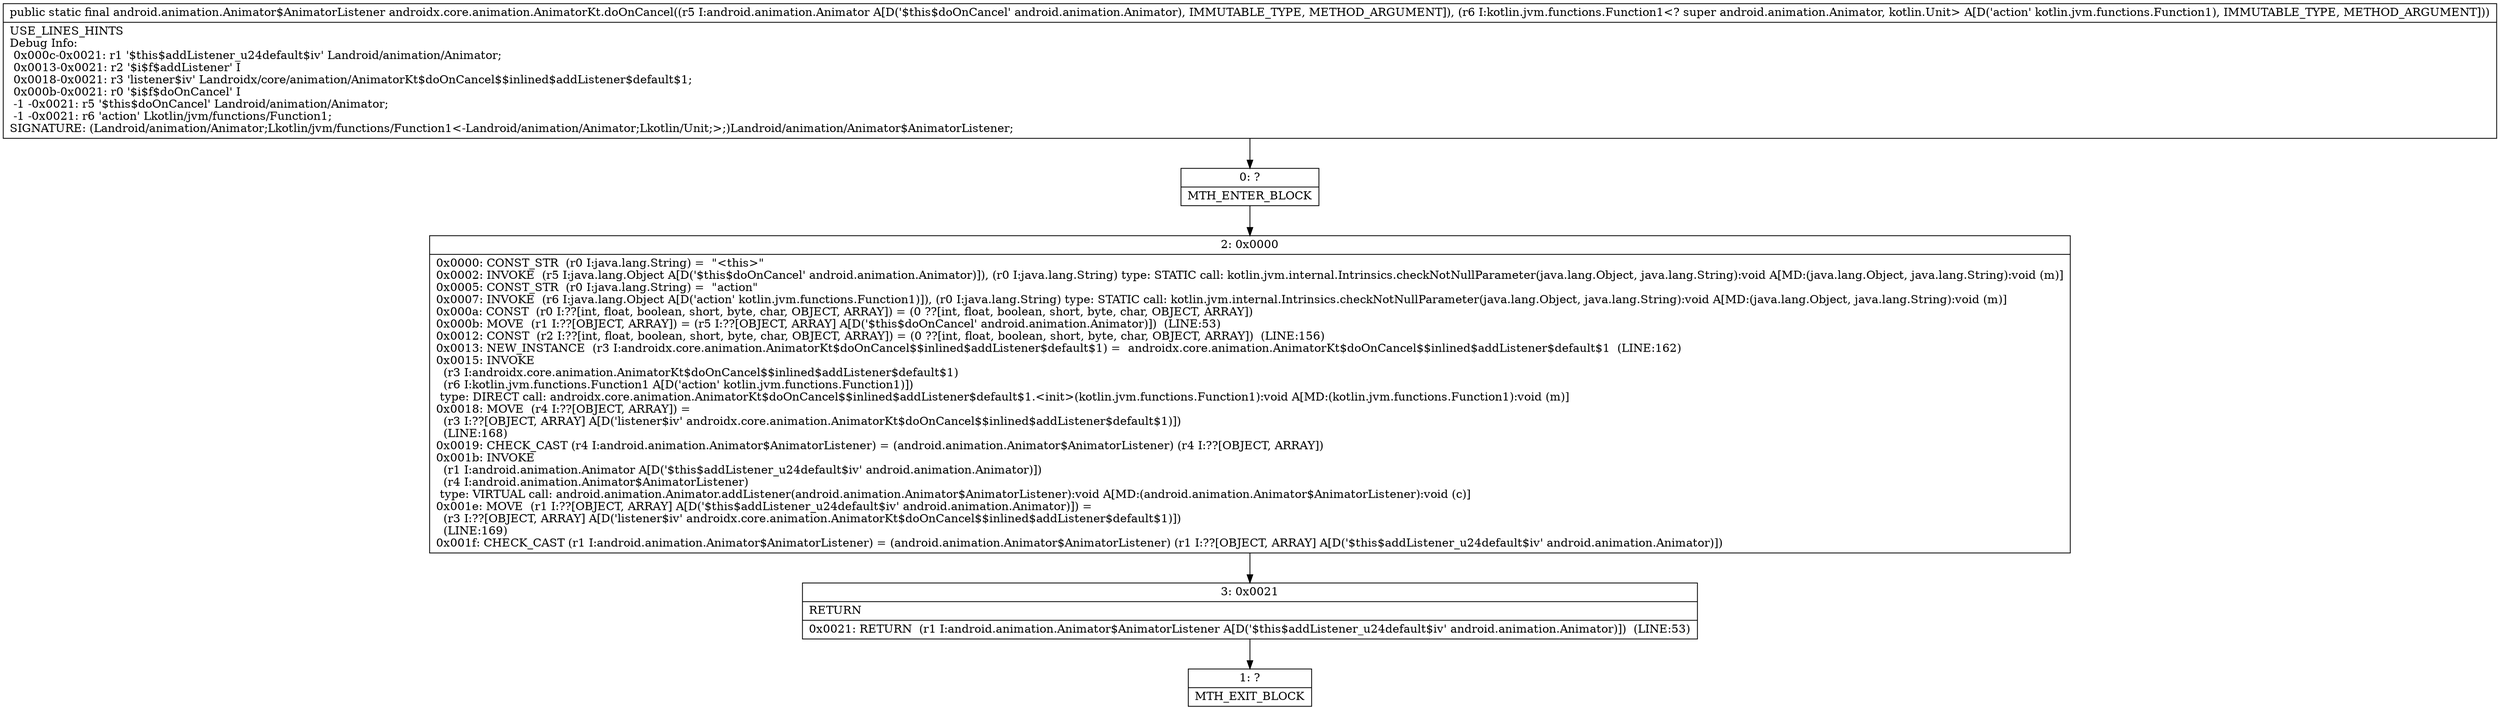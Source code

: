 digraph "CFG forandroidx.core.animation.AnimatorKt.doOnCancel(Landroid\/animation\/Animator;Lkotlin\/jvm\/functions\/Function1;)Landroid\/animation\/Animator$AnimatorListener;" {
Node_0 [shape=record,label="{0\:\ ?|MTH_ENTER_BLOCK\l}"];
Node_2 [shape=record,label="{2\:\ 0x0000|0x0000: CONST_STR  (r0 I:java.lang.String) =  \"\<this\>\" \l0x0002: INVOKE  (r5 I:java.lang.Object A[D('$this$doOnCancel' android.animation.Animator)]), (r0 I:java.lang.String) type: STATIC call: kotlin.jvm.internal.Intrinsics.checkNotNullParameter(java.lang.Object, java.lang.String):void A[MD:(java.lang.Object, java.lang.String):void (m)]\l0x0005: CONST_STR  (r0 I:java.lang.String) =  \"action\" \l0x0007: INVOKE  (r6 I:java.lang.Object A[D('action' kotlin.jvm.functions.Function1)]), (r0 I:java.lang.String) type: STATIC call: kotlin.jvm.internal.Intrinsics.checkNotNullParameter(java.lang.Object, java.lang.String):void A[MD:(java.lang.Object, java.lang.String):void (m)]\l0x000a: CONST  (r0 I:??[int, float, boolean, short, byte, char, OBJECT, ARRAY]) = (0 ??[int, float, boolean, short, byte, char, OBJECT, ARRAY]) \l0x000b: MOVE  (r1 I:??[OBJECT, ARRAY]) = (r5 I:??[OBJECT, ARRAY] A[D('$this$doOnCancel' android.animation.Animator)])  (LINE:53)\l0x0012: CONST  (r2 I:??[int, float, boolean, short, byte, char, OBJECT, ARRAY]) = (0 ??[int, float, boolean, short, byte, char, OBJECT, ARRAY])  (LINE:156)\l0x0013: NEW_INSTANCE  (r3 I:androidx.core.animation.AnimatorKt$doOnCancel$$inlined$addListener$default$1) =  androidx.core.animation.AnimatorKt$doOnCancel$$inlined$addListener$default$1  (LINE:162)\l0x0015: INVOKE  \l  (r3 I:androidx.core.animation.AnimatorKt$doOnCancel$$inlined$addListener$default$1)\l  (r6 I:kotlin.jvm.functions.Function1 A[D('action' kotlin.jvm.functions.Function1)])\l type: DIRECT call: androidx.core.animation.AnimatorKt$doOnCancel$$inlined$addListener$default$1.\<init\>(kotlin.jvm.functions.Function1):void A[MD:(kotlin.jvm.functions.Function1):void (m)]\l0x0018: MOVE  (r4 I:??[OBJECT, ARRAY]) = \l  (r3 I:??[OBJECT, ARRAY] A[D('listener$iv' androidx.core.animation.AnimatorKt$doOnCancel$$inlined$addListener$default$1)])\l  (LINE:168)\l0x0019: CHECK_CAST (r4 I:android.animation.Animator$AnimatorListener) = (android.animation.Animator$AnimatorListener) (r4 I:??[OBJECT, ARRAY]) \l0x001b: INVOKE  \l  (r1 I:android.animation.Animator A[D('$this$addListener_u24default$iv' android.animation.Animator)])\l  (r4 I:android.animation.Animator$AnimatorListener)\l type: VIRTUAL call: android.animation.Animator.addListener(android.animation.Animator$AnimatorListener):void A[MD:(android.animation.Animator$AnimatorListener):void (c)]\l0x001e: MOVE  (r1 I:??[OBJECT, ARRAY] A[D('$this$addListener_u24default$iv' android.animation.Animator)]) = \l  (r3 I:??[OBJECT, ARRAY] A[D('listener$iv' androidx.core.animation.AnimatorKt$doOnCancel$$inlined$addListener$default$1)])\l  (LINE:169)\l0x001f: CHECK_CAST (r1 I:android.animation.Animator$AnimatorListener) = (android.animation.Animator$AnimatorListener) (r1 I:??[OBJECT, ARRAY] A[D('$this$addListener_u24default$iv' android.animation.Animator)]) \l}"];
Node_3 [shape=record,label="{3\:\ 0x0021|RETURN\l|0x0021: RETURN  (r1 I:android.animation.Animator$AnimatorListener A[D('$this$addListener_u24default$iv' android.animation.Animator)])  (LINE:53)\l}"];
Node_1 [shape=record,label="{1\:\ ?|MTH_EXIT_BLOCK\l}"];
MethodNode[shape=record,label="{public static final android.animation.Animator$AnimatorListener androidx.core.animation.AnimatorKt.doOnCancel((r5 I:android.animation.Animator A[D('$this$doOnCancel' android.animation.Animator), IMMUTABLE_TYPE, METHOD_ARGUMENT]), (r6 I:kotlin.jvm.functions.Function1\<? super android.animation.Animator, kotlin.Unit\> A[D('action' kotlin.jvm.functions.Function1), IMMUTABLE_TYPE, METHOD_ARGUMENT]))  | USE_LINES_HINTS\lDebug Info:\l  0x000c\-0x0021: r1 '$this$addListener_u24default$iv' Landroid\/animation\/Animator;\l  0x0013\-0x0021: r2 '$i$f$addListener' I\l  0x0018\-0x0021: r3 'listener$iv' Landroidx\/core\/animation\/AnimatorKt$doOnCancel$$inlined$addListener$default$1;\l  0x000b\-0x0021: r0 '$i$f$doOnCancel' I\l  \-1 \-0x0021: r5 '$this$doOnCancel' Landroid\/animation\/Animator;\l  \-1 \-0x0021: r6 'action' Lkotlin\/jvm\/functions\/Function1;\lSIGNATURE: (Landroid\/animation\/Animator;Lkotlin\/jvm\/functions\/Function1\<\-Landroid\/animation\/Animator;Lkotlin\/Unit;\>;)Landroid\/animation\/Animator$AnimatorListener;\l}"];
MethodNode -> Node_0;Node_0 -> Node_2;
Node_2 -> Node_3;
Node_3 -> Node_1;
}

